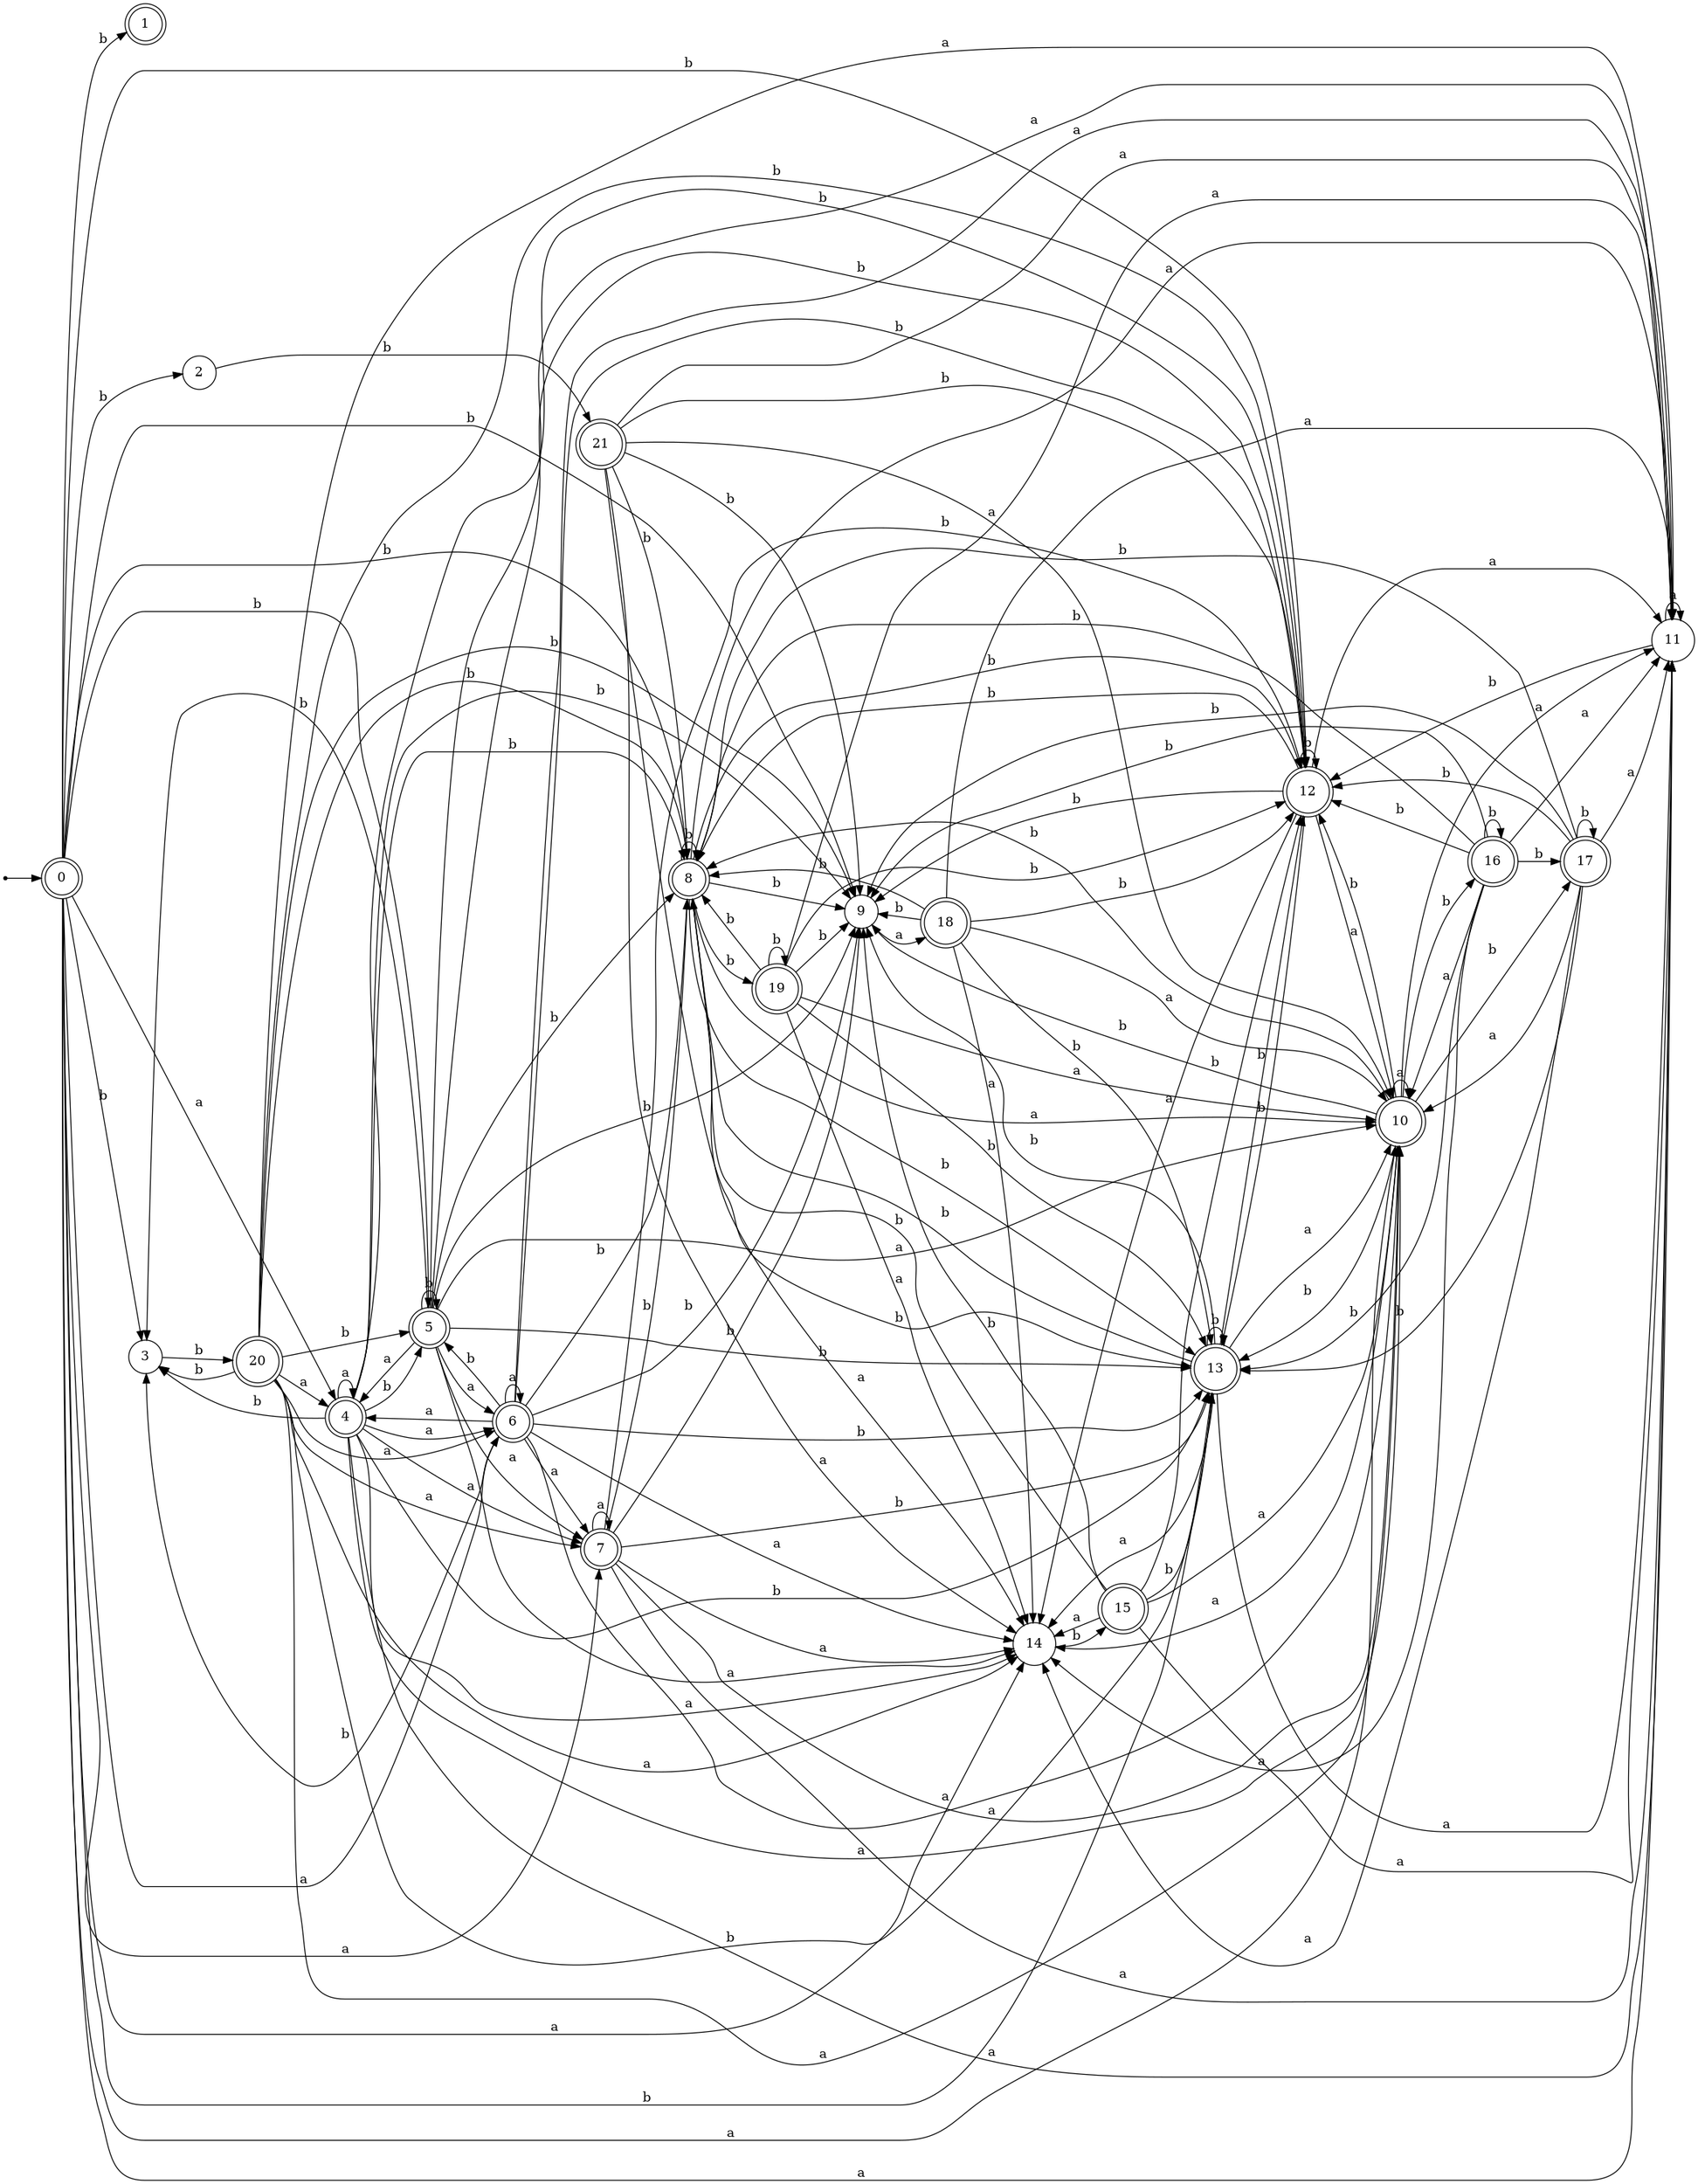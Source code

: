 digraph finite_state_machine {
rankdir=LR;
size="20,20";
node [shape = point]; "dummy0"
node [shape = doublecircle]; "0";"dummy0" -> "0";
node [shape = doublecircle]; "1";node [shape = circle]; "2";
node [shape = circle]; "3";
node [shape = doublecircle]; "4";node [shape = doublecircle]; "5";node [shape = doublecircle]; "6";node [shape = doublecircle]; "7";node [shape = doublecircle]; "8";node [shape = circle]; "9";
node [shape = doublecircle]; "10";node [shape = circle]; "11";
node [shape = doublecircle]; "12";node [shape = doublecircle]; "13";node [shape = circle]; "14";
node [shape = doublecircle]; "15";node [shape = doublecircle]; "16";node [shape = doublecircle]; "17";node [shape = doublecircle]; "18";node [shape = doublecircle]; "19";node [shape = doublecircle]; "20";node [shape = doublecircle]; "21";"0" -> "1" [label = "b"];
 "0" -> "2" [label = "b"];
 "0" -> "3" [label = "b"];
 "0" -> "5" [label = "b"];
 "0" -> "8" [label = "b"];
 "0" -> "9" [label = "b"];
 "0" -> "12" [label = "b"];
 "0" -> "13" [label = "b"];
 "0" -> "4" [label = "a"];
 "0" -> "6" [label = "a"];
 "0" -> "7" [label = "a"];
 "0" -> "10" [label = "a"];
 "0" -> "11" [label = "a"];
 "0" -> "14" [label = "a"];
 "14" -> "15" [label = "b"];
 "15" -> "10" [label = "a"];
 "15" -> "11" [label = "a"];
 "15" -> "14" [label = "a"];
 "15" -> "8" [label = "b"];
 "15" -> "9" [label = "b"];
 "15" -> "12" [label = "b"];
 "15" -> "13" [label = "b"];
 "13" -> "8" [label = "b"];
 "13" -> "9" [label = "b"];
 "13" -> "12" [label = "b"];
 "13" -> "13" [label = "b"];
 "13" -> "10" [label = "a"];
 "13" -> "11" [label = "a"];
 "13" -> "14" [label = "a"];
 "12" -> "8" [label = "b"];
 "12" -> "9" [label = "b"];
 "12" -> "12" [label = "b"];
 "12" -> "13" [label = "b"];
 "12" -> "10" [label = "a"];
 "12" -> "11" [label = "a"];
 "12" -> "14" [label = "a"];
 "11" -> "11" [label = "a"];
 "11" -> "12" [label = "b"];
 "10" -> "10" [label = "a"];
 "10" -> "11" [label = "a"];
 "10" -> "14" [label = "a"];
 "10" -> "16" [label = "b"];
 "10" -> "17" [label = "b"];
 "10" -> "8" [label = "b"];
 "10" -> "9" [label = "b"];
 "10" -> "12" [label = "b"];
 "10" -> "13" [label = "b"];
 "17" -> "17" [label = "b"];
 "17" -> "8" [label = "b"];
 "17" -> "9" [label = "b"];
 "17" -> "12" [label = "b"];
 "17" -> "13" [label = "b"];
 "17" -> "10" [label = "a"];
 "17" -> "11" [label = "a"];
 "17" -> "14" [label = "a"];
 "16" -> "16" [label = "b"];
 "16" -> "17" [label = "b"];
 "16" -> "8" [label = "b"];
 "16" -> "9" [label = "b"];
 "16" -> "12" [label = "b"];
 "16" -> "13" [label = "b"];
 "16" -> "10" [label = "a"];
 "16" -> "11" [label = "a"];
 "16" -> "14" [label = "a"];
 "9" -> "18" [label = "a"];
 "18" -> "8" [label = "b"];
 "18" -> "9" [label = "b"];
 "18" -> "12" [label = "b"];
 "18" -> "13" [label = "b"];
 "18" -> "10" [label = "a"];
 "18" -> "11" [label = "a"];
 "18" -> "14" [label = "a"];
 "8" -> "19" [label = "b"];
 "8" -> "8" [label = "b"];
 "8" -> "9" [label = "b"];
 "8" -> "12" [label = "b"];
 "8" -> "13" [label = "b"];
 "8" -> "10" [label = "a"];
 "8" -> "11" [label = "a"];
 "8" -> "14" [label = "a"];
 "19" -> "19" [label = "b"];
 "19" -> "8" [label = "b"];
 "19" -> "9" [label = "b"];
 "19" -> "12" [label = "b"];
 "19" -> "13" [label = "b"];
 "19" -> "10" [label = "a"];
 "19" -> "11" [label = "a"];
 "19" -> "14" [label = "a"];
 "7" -> "10" [label = "a"];
 "7" -> "11" [label = "a"];
 "7" -> "14" [label = "a"];
 "7" -> "7" [label = "a"];
 "7" -> "8" [label = "b"];
 "7" -> "9" [label = "b"];
 "7" -> "12" [label = "b"];
 "7" -> "13" [label = "b"];
 "6" -> "4" [label = "a"];
 "6" -> "6" [label = "a"];
 "6" -> "7" [label = "a"];
 "6" -> "10" [label = "a"];
 "6" -> "11" [label = "a"];
 "6" -> "14" [label = "a"];
 "6" -> "3" [label = "b"];
 "6" -> "5" [label = "b"];
 "6" -> "8" [label = "b"];
 "6" -> "9" [label = "b"];
 "6" -> "12" [label = "b"];
 "6" -> "13" [label = "b"];
 "5" -> "3" [label = "b"];
 "5" -> "5" [label = "b"];
 "5" -> "8" [label = "b"];
 "5" -> "9" [label = "b"];
 "5" -> "12" [label = "b"];
 "5" -> "13" [label = "b"];
 "5" -> "4" [label = "a"];
 "5" -> "6" [label = "a"];
 "5" -> "7" [label = "a"];
 "5" -> "10" [label = "a"];
 "5" -> "11" [label = "a"];
 "5" -> "14" [label = "a"];
 "4" -> "4" [label = "a"];
 "4" -> "6" [label = "a"];
 "4" -> "7" [label = "a"];
 "4" -> "10" [label = "a"];
 "4" -> "11" [label = "a"];
 "4" -> "14" [label = "a"];
 "4" -> "3" [label = "b"];
 "4" -> "5" [label = "b"];
 "4" -> "8" [label = "b"];
 "4" -> "9" [label = "b"];
 "4" -> "12" [label = "b"];
 "4" -> "13" [label = "b"];
 "3" -> "20" [label = "b"];
 "20" -> "3" [label = "b"];
 "20" -> "5" [label = "b"];
 "20" -> "8" [label = "b"];
 "20" -> "9" [label = "b"];
 "20" -> "12" [label = "b"];
 "20" -> "13" [label = "b"];
 "20" -> "4" [label = "a"];
 "20" -> "6" [label = "a"];
 "20" -> "7" [label = "a"];
 "20" -> "10" [label = "a"];
 "20" -> "11" [label = "a"];
 "20" -> "14" [label = "a"];
 "2" -> "21" [label = "b"];
 "21" -> "8" [label = "b"];
 "21" -> "9" [label = "b"];
 "21" -> "12" [label = "b"];
 "21" -> "13" [label = "b"];
 "21" -> "10" [label = "a"];
 "21" -> "11" [label = "a"];
 "21" -> "14" [label = "a"];
 }
